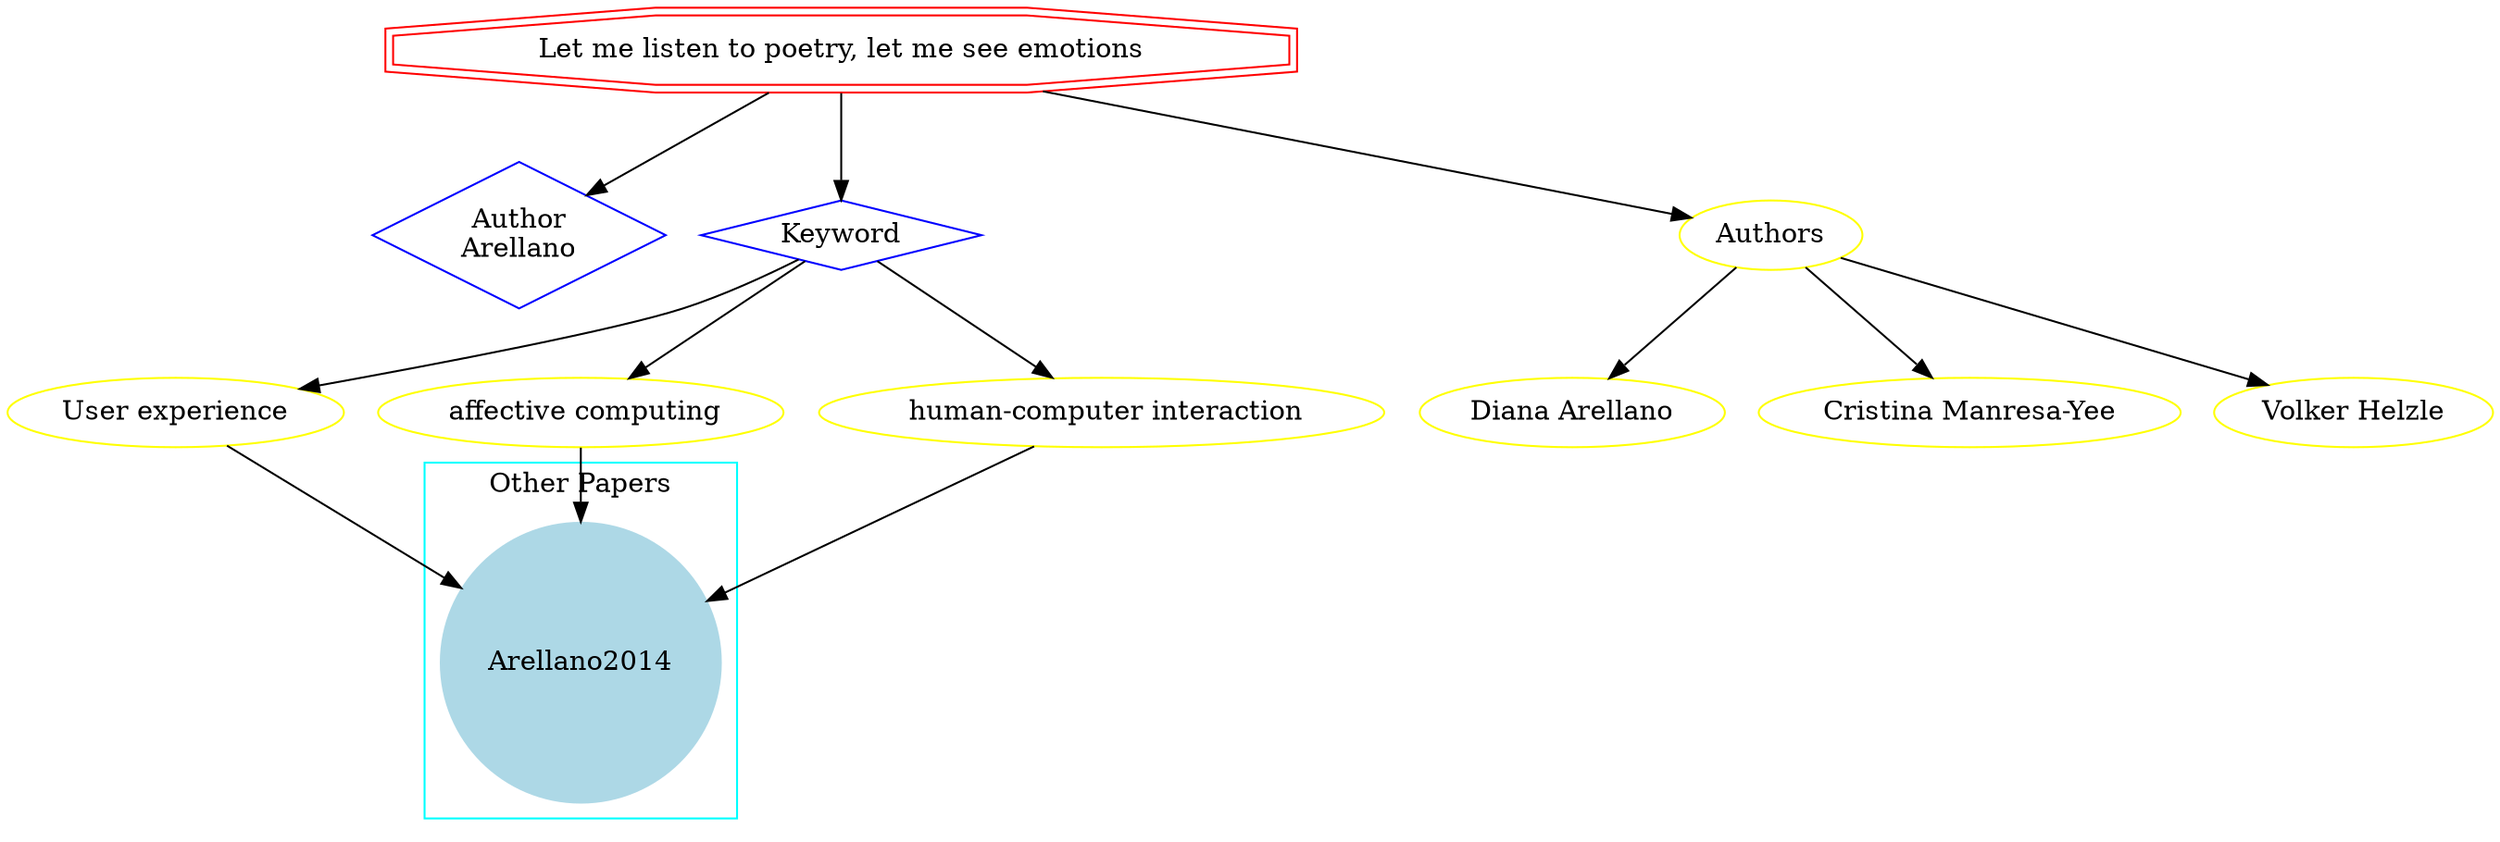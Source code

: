 strict digraph mind_map105 {
	node [color=red shape=doubleoctagon]
	"Let me listen to poetry, let me see emotions"
	node [color=blue shape=diamond]
	"Author
Arellano"
	Keyword
	"Let me listen to poetry, let me see emotions" -> "Author
Arellano"
	"Let me listen to poetry, let me see emotions" -> Keyword
	node [color=yellow shape=ellipse]
	"User experience"
	Keyword -> "User experience"
	" affective computing"
	Keyword -> " affective computing"
	" human-computer interaction"
	Keyword -> " human-computer interaction"
	subgraph cluster_0 {
		node [style=filled]
		node [color=lightblue shape=circle]
		label="Other Papers"
		color=cyan
		Arellano2014
	}
	"User experience" -> Arellano2014
	" affective computing" -> Arellano2014
	" human-computer interaction" -> Arellano2014
	"Let me listen to poetry, let me see emotions" -> Authors
	Authors -> "Diana Arellano"
	Authors -> "Cristina Manresa-Yee"
	Authors -> "Volker Helzle"
}
